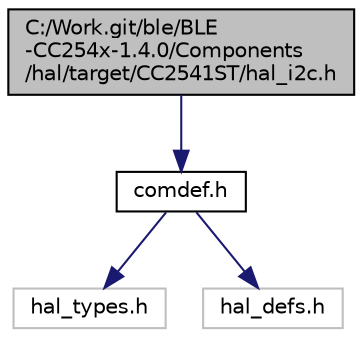 digraph "C:/Work.git/ble/BLE-CC254x-1.4.0/Components/hal/target/CC2541ST/hal_i2c.h"
{
  edge [fontname="Helvetica",fontsize="10",labelfontname="Helvetica",labelfontsize="10"];
  node [fontname="Helvetica",fontsize="10",shape=record];
  Node1 [label="C:/Work.git/ble/BLE\l-CC254x-1.4.0/Components\l/hal/target/CC2541ST/hal_i2c.h",height=0.2,width=0.4,color="black", fillcolor="grey75", style="filled" fontcolor="black"];
  Node1 -> Node2 [color="midnightblue",fontsize="10",style="solid",fontname="Helvetica"];
  Node2 [label="comdef.h",height=0.2,width=0.4,color="black", fillcolor="white", style="filled",URL="$comdef_8h.html"];
  Node2 -> Node3 [color="midnightblue",fontsize="10",style="solid",fontname="Helvetica"];
  Node3 [label="hal_types.h",height=0.2,width=0.4,color="grey75", fillcolor="white", style="filled"];
  Node2 -> Node4 [color="midnightblue",fontsize="10",style="solid",fontname="Helvetica"];
  Node4 [label="hal_defs.h",height=0.2,width=0.4,color="grey75", fillcolor="white", style="filled"];
}
